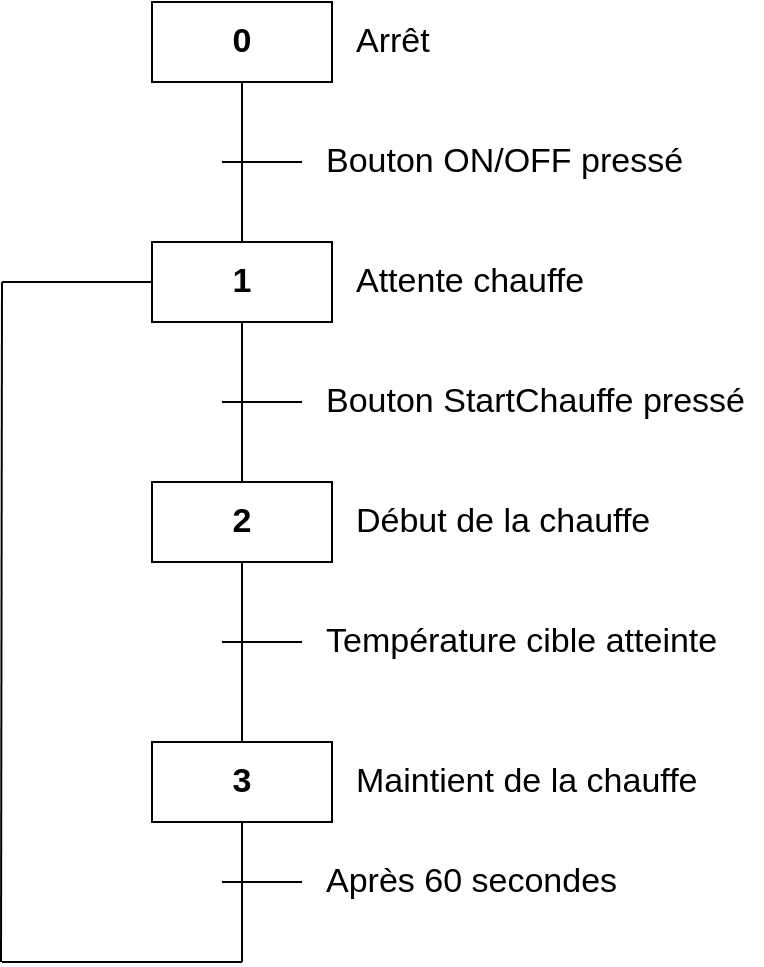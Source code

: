 <mxfile version="10.6.8" type="github"><diagram id="953ecbd5-e552-5fde-5075-6d809326a53c" name="State diagram"><mxGraphModel dx="1358" dy="872" grid="1" gridSize="10" guides="1" tooltips="1" connect="1" arrows="1" fold="1" page="1" pageScale="1" pageWidth="850" pageHeight="1100" math="0" shadow="0"><root><mxCell id="0"/><mxCell id="1" parent="0"/><mxCell id="SwXbqLwZjzA0vr-WcLZY-9" value="" style="endArrow=none;html=1;fontSize=17;entryX=0.5;entryY=0;entryDx=0;entryDy=0;" edge="1" parent="1" target="SwXbqLwZjzA0vr-WcLZY-1"><mxGeometry width="50" height="50" relative="1" as="geometry"><mxPoint x="240" y="560" as="sourcePoint"/><mxPoint x="175" y="160" as="targetPoint"/></mxGeometry></mxCell><mxCell id="SwXbqLwZjzA0vr-WcLZY-1" value="0" style="rounded=0;whiteSpace=wrap;html=1;fontStyle=1;fontSize=17;" vertex="1" parent="1"><mxGeometry x="195" y="80" width="90" height="40" as="geometry"/></mxCell><mxCell id="SwXbqLwZjzA0vr-WcLZY-2" value="1" style="rounded=0;whiteSpace=wrap;html=1;fontStyle=1;fontSize=17;" vertex="1" parent="1"><mxGeometry x="195" y="200" width="90" height="40" as="geometry"/></mxCell><mxCell id="SwXbqLwZjzA0vr-WcLZY-3" value="2" style="rounded=0;whiteSpace=wrap;html=1;fontStyle=1;fontSize=17;" vertex="1" parent="1"><mxGeometry x="195" y="320" width="90" height="40" as="geometry"/></mxCell><mxCell id="SwXbqLwZjzA0vr-WcLZY-4" value="3" style="rounded=0;whiteSpace=wrap;html=1;fontStyle=1;fontSize=17;" vertex="1" parent="1"><mxGeometry x="195" y="450" width="90" height="40" as="geometry"/></mxCell><mxCell id="SwXbqLwZjzA0vr-WcLZY-5" value="Arrêt" style="text;html=1;strokeColor=none;fillColor=none;align=left;verticalAlign=middle;whiteSpace=wrap;rounded=0;fontSize=17;" vertex="1" parent="1"><mxGeometry x="295" y="90" width="180" height="20" as="geometry"/></mxCell><mxCell id="SwXbqLwZjzA0vr-WcLZY-6" value="Attente chauffe" style="text;html=1;strokeColor=none;fillColor=none;align=left;verticalAlign=middle;whiteSpace=wrap;rounded=0;fontSize=17;" vertex="1" parent="1"><mxGeometry x="295" y="210" width="180" height="20" as="geometry"/></mxCell><mxCell id="SwXbqLwZjzA0vr-WcLZY-7" value="Début de la chauffe" style="text;html=1;strokeColor=none;fillColor=none;align=left;verticalAlign=middle;whiteSpace=wrap;rounded=0;fontSize=17;" vertex="1" parent="1"><mxGeometry x="295" y="330" width="180" height="20" as="geometry"/></mxCell><mxCell id="SwXbqLwZjzA0vr-WcLZY-8" value="Maintient de la chauffe" style="text;html=1;strokeColor=none;fillColor=none;align=left;verticalAlign=middle;whiteSpace=wrap;rounded=0;fontSize=17;" vertex="1" parent="1"><mxGeometry x="295" y="460" width="180" height="20" as="geometry"/></mxCell><mxCell id="A1_ozwDgNbW0GCHT97t5-1" value="" style="endArrow=none;html=1;fontSize=17;" edge="1" parent="1"><mxGeometry width="50" height="50" relative="1" as="geometry"><mxPoint x="120" y="560" as="sourcePoint"/><mxPoint x="240" y="560" as="targetPoint"/></mxGeometry></mxCell><mxCell id="A1_ozwDgNbW0GCHT97t5-4" value="" style="endArrow=none;html=1;fontSize=17;" edge="1" parent="1"><mxGeometry width="50" height="50" relative="1" as="geometry"><mxPoint x="120" y="220" as="sourcePoint"/><mxPoint x="119.5" y="560" as="targetPoint"/></mxGeometry></mxCell><mxCell id="A1_ozwDgNbW0GCHT97t5-5" value="" style="endArrow=none;html=1;fontSize=17;entryX=0;entryY=0.5;entryDx=0;entryDy=0;" edge="1" parent="1" target="SwXbqLwZjzA0vr-WcLZY-2"><mxGeometry width="50" height="50" relative="1" as="geometry"><mxPoint x="120" y="220" as="sourcePoint"/><mxPoint x="240" y="220" as="targetPoint"/></mxGeometry></mxCell><mxCell id="A1_ozwDgNbW0GCHT97t5-6" value="" style="endArrow=none;html=1;fontSize=17;" edge="1" parent="1"><mxGeometry width="50" height="50" relative="1" as="geometry"><mxPoint x="230" y="160" as="sourcePoint"/><mxPoint x="270" y="160" as="targetPoint"/></mxGeometry></mxCell><mxCell id="A1_ozwDgNbW0GCHT97t5-7" value="Bouton ON/OFF pressé" style="text;html=1;strokeColor=none;fillColor=none;align=left;verticalAlign=middle;whiteSpace=wrap;rounded=0;fontSize=17;" vertex="1" parent="1"><mxGeometry x="280" y="150" width="200" height="20" as="geometry"/></mxCell><mxCell id="A1_ozwDgNbW0GCHT97t5-8" value="" style="endArrow=none;html=1;fontSize=17;" edge="1" parent="1"><mxGeometry width="50" height="50" relative="1" as="geometry"><mxPoint x="230" y="280" as="sourcePoint"/><mxPoint x="270" y="280" as="targetPoint"/></mxGeometry></mxCell><mxCell id="A1_ozwDgNbW0GCHT97t5-9" value="Bouton StartChauffe pressé" style="text;html=1;strokeColor=none;fillColor=none;align=left;verticalAlign=middle;whiteSpace=wrap;rounded=0;fontSize=17;" vertex="1" parent="1"><mxGeometry x="280" y="270" width="220" height="20" as="geometry"/></mxCell><mxCell id="A1_ozwDgNbW0GCHT97t5-10" value="" style="endArrow=none;html=1;fontSize=17;" edge="1" parent="1"><mxGeometry width="50" height="50" relative="1" as="geometry"><mxPoint x="230" y="400" as="sourcePoint"/><mxPoint x="270" y="400" as="targetPoint"/></mxGeometry></mxCell><mxCell id="A1_ozwDgNbW0GCHT97t5-11" value="Température cible atteinte" style="text;html=1;strokeColor=none;fillColor=none;align=left;verticalAlign=middle;whiteSpace=wrap;rounded=0;fontSize=17;" vertex="1" parent="1"><mxGeometry x="280" y="390" width="220" height="20" as="geometry"/></mxCell><mxCell id="A1_ozwDgNbW0GCHT97t5-12" value="" style="endArrow=none;html=1;fontSize=17;" edge="1" parent="1"><mxGeometry width="50" height="50" relative="1" as="geometry"><mxPoint x="230" y="520" as="sourcePoint"/><mxPoint x="270" y="520" as="targetPoint"/><Array as="points"><mxPoint x="250" y="520"/></Array></mxGeometry></mxCell><mxCell id="A1_ozwDgNbW0GCHT97t5-13" value="Après 60 secondes" style="text;html=1;strokeColor=none;fillColor=none;align=left;verticalAlign=middle;whiteSpace=wrap;rounded=0;fontSize=17;" vertex="1" parent="1"><mxGeometry x="280" y="510" width="180" height="20" as="geometry"/></mxCell></root></mxGraphModel></diagram></mxfile>